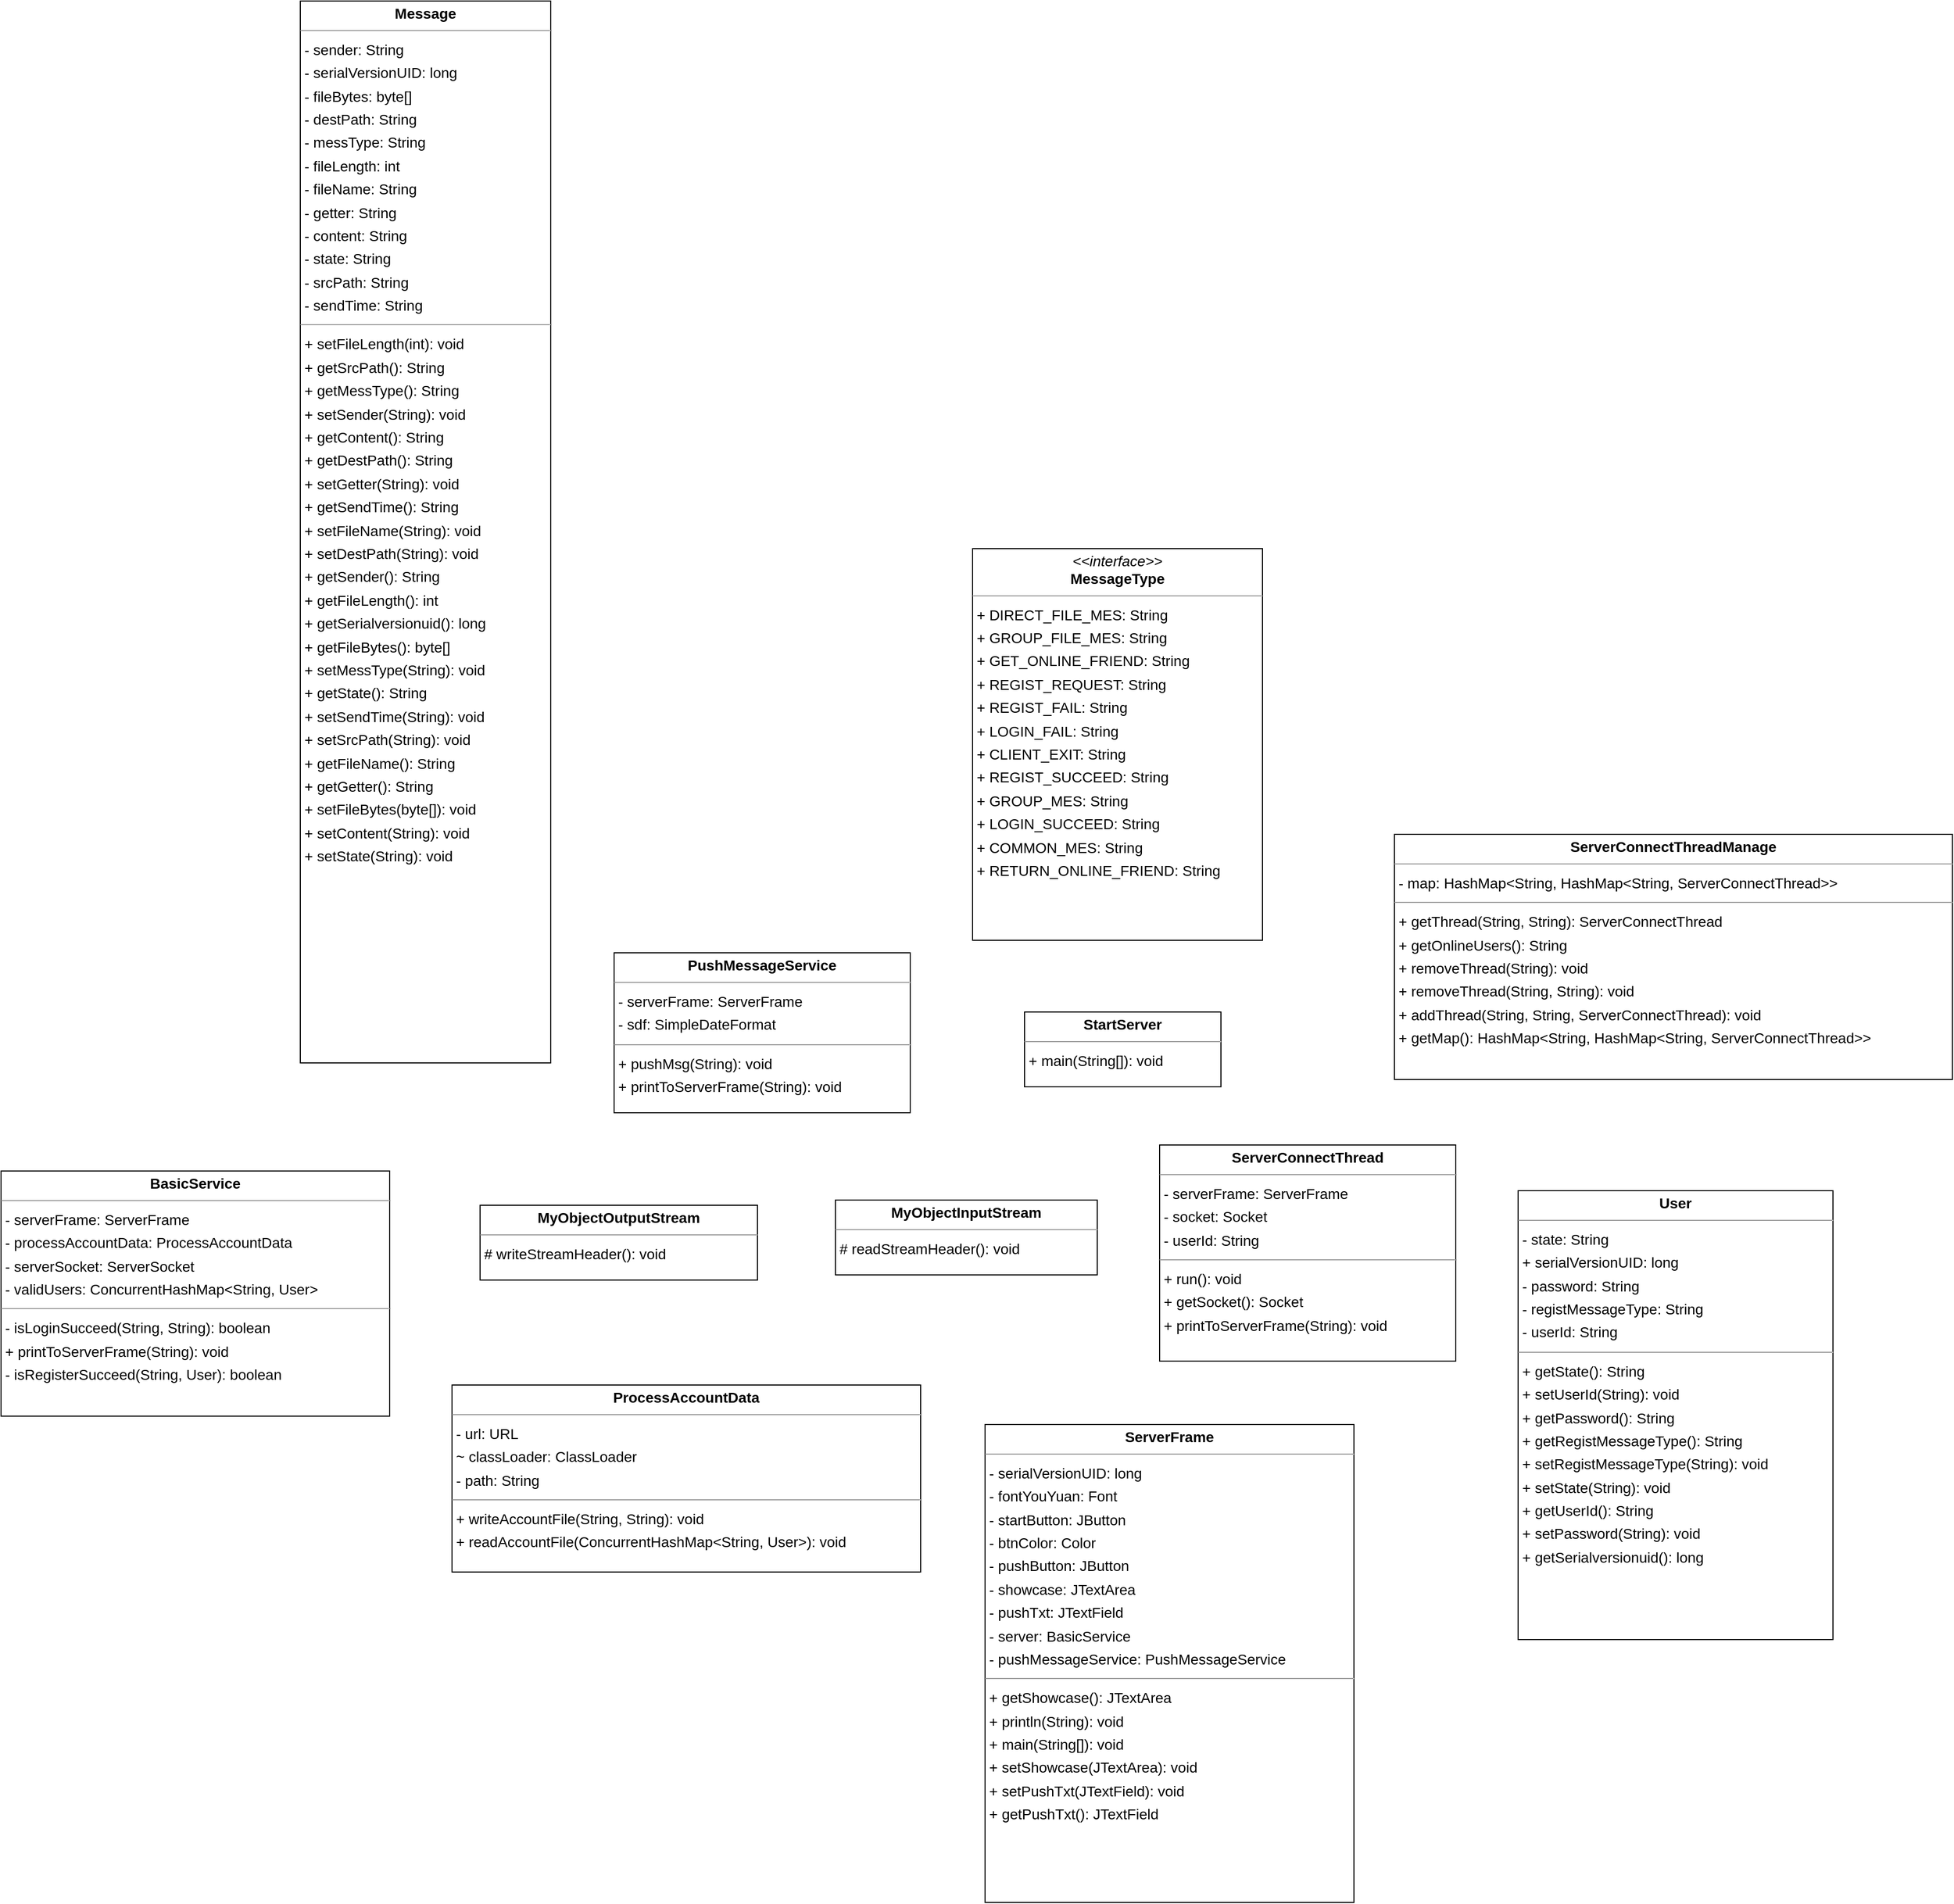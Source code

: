 <mxfile>
    <diagram id="1rbuqg1EYstvzoAQ9HEe" name="Page-1">
        <mxGraphModel dx="1388" dy="1366" grid="1" gridSize="10" guides="1" tooltips="1" connect="1" arrows="1" fold="1" page="0" pageScale="1" pageWidth="850" pageHeight="1100" background="none" math="0" shadow="0">
            <root>
                <mxCell id="0"/>
                <mxCell id="1" parent="0"/>
                <mxCell id="node10" value="&lt;p style=&quot;margin:0px;margin-top:4px;text-align:center;&quot;&gt;&lt;b&gt;BasicService&lt;/b&gt;&lt;/p&gt;&lt;hr size=&quot;1&quot;/&gt;&lt;p style=&quot;margin:0 0 0 4px;line-height:1.6;&quot;&gt;- serverFrame: ServerFrame&lt;br/&gt;- processAccountData: ProcessAccountData&lt;br/&gt;- serverSocket: ServerSocket&lt;br/&gt;- validUsers: ConcurrentHashMap&amp;lt;String, User&amp;gt;&lt;/p&gt;&lt;hr size=&quot;1&quot;/&gt;&lt;p style=&quot;margin:0 0 0 4px;line-height:1.6;&quot;&gt;- isLoginSucceed(String, String): boolean&lt;br/&gt;+ printToServerFrame(String): void&lt;br/&gt;- isRegisterSucceed(String, User): boolean&lt;/p&gt;" style="verticalAlign=top;align=left;overflow=fill;fontSize=14;fontFamily=Helvetica;html=1;rounded=0;shadow=0;comic=0;labelBackgroundColor=none;strokeWidth=1;" parent="1" vertex="1">
                    <mxGeometry x="-157" y="1108" width="374" height="236" as="geometry"/>
                </mxCell>
                <mxCell id="node8" value="&lt;p style=&quot;margin:0px;margin-top:4px;text-align:center;&quot;&gt;&lt;b&gt;Message&lt;/b&gt;&lt;/p&gt;&lt;hr size=&quot;1&quot;/&gt;&lt;p style=&quot;margin:0 0 0 4px;line-height:1.6;&quot;&gt;- sender: String&lt;br/&gt;- serialVersionUID: long&lt;br/&gt;- fileBytes: byte[]&lt;br/&gt;- destPath: String&lt;br/&gt;- messType: String&lt;br/&gt;- fileLength: int&lt;br/&gt;- fileName: String&lt;br/&gt;- getter: String&lt;br/&gt;- content: String&lt;br/&gt;- state: String&lt;br/&gt;- srcPath: String&lt;br/&gt;- sendTime: String&lt;/p&gt;&lt;hr size=&quot;1&quot;/&gt;&lt;p style=&quot;margin:0 0 0 4px;line-height:1.6;&quot;&gt;+ setFileLength(int): void&lt;br/&gt;+ getSrcPath(): String&lt;br/&gt;+ getMessType(): String&lt;br/&gt;+ setSender(String): void&lt;br/&gt;+ getContent(): String&lt;br/&gt;+ getDestPath(): String&lt;br/&gt;+ setGetter(String): void&lt;br/&gt;+ getSendTime(): String&lt;br/&gt;+ setFileName(String): void&lt;br/&gt;+ setDestPath(String): void&lt;br/&gt;+ getSender(): String&lt;br/&gt;+ getFileLength(): int&lt;br/&gt;+ getSerialversionuid(): long&lt;br/&gt;+ getFileBytes(): byte[]&lt;br/&gt;+ setMessType(String): void&lt;br/&gt;+ getState(): String&lt;br/&gt;+ setSendTime(String): void&lt;br/&gt;+ setSrcPath(String): void&lt;br/&gt;+ getFileName(): String&lt;br/&gt;+ getGetter(): String&lt;br/&gt;+ setFileBytes(byte[]): void&lt;br/&gt;+ setContent(String): void&lt;br/&gt;+ setState(String): void&lt;/p&gt;" style="verticalAlign=top;align=left;overflow=fill;fontSize=14;fontFamily=Helvetica;html=1;rounded=0;shadow=0;comic=0;labelBackgroundColor=none;strokeWidth=1;" parent="1" vertex="1">
                    <mxGeometry x="131" y="-18" width="241" height="1022" as="geometry"/>
                </mxCell>
                <mxCell id="node0" value="&lt;p style=&quot;margin:0px;margin-top:4px;text-align:center;&quot;&gt;&lt;i&gt;&amp;lt;&amp;lt;interface&amp;gt;&amp;gt;&lt;/i&gt;&lt;br/&gt;&lt;b&gt;MessageType&lt;/b&gt;&lt;/p&gt;&lt;hr size=&quot;1&quot;/&gt;&lt;p style=&quot;margin:0 0 0 4px;line-height:1.6;&quot;&gt;+ DIRECT_FILE_MES: String&lt;br/&gt;+ GROUP_FILE_MES: String&lt;br/&gt;+ GET_ONLINE_FRIEND: String&lt;br/&gt;+ REGIST_REQUEST: String&lt;br/&gt;+ REGIST_FAIL: String&lt;br/&gt;+ LOGIN_FAIL: String&lt;br/&gt;+ CLIENT_EXIT: String&lt;br/&gt;+ REGIST_SUCCEED: String&lt;br/&gt;+ GROUP_MES: String&lt;br/&gt;+ LOGIN_SUCCEED: String&lt;br/&gt;+ COMMON_MES: String&lt;br/&gt;+ RETURN_ONLINE_FRIEND: String&lt;/p&gt;" style="verticalAlign=top;align=left;overflow=fill;fontSize=14;fontFamily=Helvetica;html=1;rounded=0;shadow=0;comic=0;labelBackgroundColor=none;strokeWidth=1;" parent="1" vertex="1">
                    <mxGeometry x="778" y="509" width="279" height="377" as="geometry"/>
                </mxCell>
                <mxCell id="node4" value="&lt;p style=&quot;margin:0px;margin-top:4px;text-align:center;&quot;&gt;&lt;b&gt;MyObjectInputStream&lt;/b&gt;&lt;/p&gt;&lt;hr size=&quot;1&quot;/&gt;&lt;p style=&quot;margin:0 0 0 4px;line-height:1.6;&quot;&gt;# readStreamHeader(): void&lt;/p&gt;" style="verticalAlign=top;align=left;overflow=fill;fontSize=14;fontFamily=Helvetica;html=1;rounded=0;shadow=0;comic=0;labelBackgroundColor=none;strokeWidth=1;" parent="1" vertex="1">
                    <mxGeometry x="646" y="1136" width="252" height="72" as="geometry"/>
                </mxCell>
                <mxCell id="node7" value="&lt;p style=&quot;margin:0px;margin-top:4px;text-align:center;&quot;&gt;&lt;b&gt;MyObjectOutputStream&lt;/b&gt;&lt;/p&gt;&lt;hr size=&quot;1&quot;/&gt;&lt;p style=&quot;margin:0 0 0 4px;line-height:1.6;&quot;&gt;# writeStreamHeader(): void&lt;/p&gt;" style="verticalAlign=top;align=left;overflow=fill;fontSize=14;fontFamily=Helvetica;html=1;rounded=0;shadow=0;comic=0;labelBackgroundColor=none;strokeWidth=1;" parent="1" vertex="1">
                    <mxGeometry x="304" y="1141" width="267" height="72" as="geometry"/>
                </mxCell>
                <mxCell id="node6" value="&lt;p style=&quot;margin:0px;margin-top:4px;text-align:center;&quot;&gt;&lt;b&gt;ProcessAccountData&lt;/b&gt;&lt;/p&gt;&lt;hr size=&quot;1&quot;/&gt;&lt;p style=&quot;margin:0 0 0 4px;line-height:1.6;&quot;&gt;- url: URL&lt;br/&gt;~ classLoader: ClassLoader&lt;br/&gt;- path: String&lt;/p&gt;&lt;hr size=&quot;1&quot;/&gt;&lt;p style=&quot;margin:0 0 0 4px;line-height:1.6;&quot;&gt;+ writeAccountFile(String, String): void&lt;br/&gt;+ readAccountFile(ConcurrentHashMap&amp;lt;String, User&amp;gt;): void&lt;/p&gt;" style="verticalAlign=top;align=left;overflow=fill;fontSize=14;fontFamily=Helvetica;html=1;rounded=0;shadow=0;comic=0;labelBackgroundColor=none;strokeWidth=1;" parent="1" vertex="1">
                    <mxGeometry x="277" y="1314" width="451" height="180" as="geometry"/>
                </mxCell>
                <mxCell id="node2" value="&lt;p style=&quot;margin:0px;margin-top:4px;text-align:center;&quot;&gt;&lt;b&gt;PushMessageService&lt;/b&gt;&lt;/p&gt;&lt;hr size=&quot;1&quot;/&gt;&lt;p style=&quot;margin:0 0 0 4px;line-height:1.6;&quot;&gt;- serverFrame: ServerFrame&lt;br/&gt;- sdf: SimpleDateFormat&lt;/p&gt;&lt;hr size=&quot;1&quot;/&gt;&lt;p style=&quot;margin:0 0 0 4px;line-height:1.6;&quot;&gt;+ pushMsg(String): void&lt;br/&gt;+ printToServerFrame(String): void&lt;/p&gt;" style="verticalAlign=top;align=left;overflow=fill;fontSize=14;fontFamily=Helvetica;html=1;rounded=0;shadow=0;comic=0;labelBackgroundColor=none;strokeWidth=1;" parent="1" vertex="1">
                    <mxGeometry x="433" y="898" width="285" height="154" as="geometry"/>
                </mxCell>
                <mxCell id="node5" value="&lt;p style=&quot;margin:0px;margin-top:4px;text-align:center;&quot;&gt;&lt;b&gt;ServerConnectThread&lt;/b&gt;&lt;/p&gt;&lt;hr size=&quot;1&quot;/&gt;&lt;p style=&quot;margin:0 0 0 4px;line-height:1.6;&quot;&gt;- serverFrame: ServerFrame&lt;br/&gt;- socket: Socket&lt;br/&gt;- userId: String&lt;/p&gt;&lt;hr size=&quot;1&quot;/&gt;&lt;p style=&quot;margin:0 0 0 4px;line-height:1.6;&quot;&gt;+ run(): void&lt;br/&gt;+ getSocket(): Socket&lt;br/&gt;+ printToServerFrame(String): void&lt;/p&gt;" style="verticalAlign=top;align=left;overflow=fill;fontSize=14;fontFamily=Helvetica;html=1;rounded=0;shadow=0;comic=0;labelBackgroundColor=none;strokeWidth=1;" parent="1" vertex="1">
                    <mxGeometry x="958" y="1083" width="285" height="208" as="geometry"/>
                </mxCell>
                <mxCell id="node3" value="&lt;p style=&quot;margin:0px;margin-top:4px;text-align:center;&quot;&gt;&lt;b&gt;ServerConnectThreadManage&lt;/b&gt;&lt;/p&gt;&lt;hr size=&quot;1&quot;/&gt;&lt;p style=&quot;margin:0 0 0 4px;line-height:1.6;&quot;&gt;- map: HashMap&amp;lt;String, HashMap&amp;lt;String, ServerConnectThread&amp;gt;&amp;gt;&lt;/p&gt;&lt;hr size=&quot;1&quot;/&gt;&lt;p style=&quot;margin:0 0 0 4px;line-height:1.6;&quot;&gt;+ getThread(String, String): ServerConnectThread&lt;br/&gt;+ getOnlineUsers(): String&lt;br/&gt;+ removeThread(String): void&lt;br/&gt;+ removeThread(String, String): void&lt;br/&gt;+ addThread(String, String, ServerConnectThread): void&lt;br/&gt;+ getMap(): HashMap&amp;lt;String, HashMap&amp;lt;String, ServerConnectThread&amp;gt;&amp;gt;&lt;/p&gt;" style="verticalAlign=top;align=left;overflow=fill;fontSize=14;fontFamily=Helvetica;html=1;rounded=0;shadow=0;comic=0;labelBackgroundColor=none;strokeWidth=1;" parent="1" vertex="1">
                    <mxGeometry x="1184" y="784" width="537" height="236" as="geometry"/>
                </mxCell>
                <mxCell id="node11" value="&lt;p style=&quot;margin:0px;margin-top:4px;text-align:center;&quot;&gt;&lt;b&gt;ServerFrame&lt;/b&gt;&lt;/p&gt;&lt;hr size=&quot;1&quot;/&gt;&lt;p style=&quot;margin:0 0 0 4px;line-height:1.6;&quot;&gt;- serialVersionUID: long&lt;br/&gt;- fontYouYuan: Font&lt;br/&gt;- startButton: JButton&lt;br/&gt;- btnColor: Color&lt;br/&gt;- pushButton: JButton&lt;br/&gt;- showcase: JTextArea&lt;br/&gt;- pushTxt: JTextField&lt;br/&gt;- server: BasicService&lt;br/&gt;- pushMessageService: PushMessageService&lt;/p&gt;&lt;hr size=&quot;1&quot;/&gt;&lt;p style=&quot;margin:0 0 0 4px;line-height:1.6;&quot;&gt;+ getShowcase(): JTextArea&lt;br/&gt;+ println(String): void&lt;br/&gt;+ main(String[]): void&lt;br/&gt;+ setShowcase(JTextArea): void&lt;br/&gt;+ setPushTxt(JTextField): void&lt;br/&gt;+ getPushTxt(): JTextField&lt;/p&gt;" style="verticalAlign=top;align=left;overflow=fill;fontSize=14;fontFamily=Helvetica;html=1;rounded=0;shadow=0;comic=0;labelBackgroundColor=none;strokeWidth=1;" parent="1" vertex="1">
                    <mxGeometry x="790" y="1352" width="355" height="460" as="geometry"/>
                </mxCell>
                <mxCell id="node1" value="&lt;p style=&quot;margin:0px;margin-top:4px;text-align:center;&quot;&gt;&lt;b&gt;StartServer&lt;/b&gt;&lt;/p&gt;&lt;hr size=&quot;1&quot;/&gt;&lt;p style=&quot;margin:0 0 0 4px;line-height:1.6;&quot;&gt;+ main(String[]): void&lt;/p&gt;" style="verticalAlign=top;align=left;overflow=fill;fontSize=14;fontFamily=Helvetica;html=1;rounded=0;shadow=0;comic=0;labelBackgroundColor=none;strokeWidth=1;" parent="1" vertex="1">
                    <mxGeometry x="828" y="955" width="189" height="72" as="geometry"/>
                </mxCell>
                <mxCell id="node9" value="&lt;p style=&quot;margin:0px;margin-top:4px;text-align:center;&quot;&gt;&lt;b&gt;User&lt;/b&gt;&lt;/p&gt;&lt;hr size=&quot;1&quot;/&gt;&lt;p style=&quot;margin:0 0 0 4px;line-height:1.6;&quot;&gt;- state: String&lt;br/&gt;+ serialVersionUID: long&lt;br/&gt;- password: String&lt;br/&gt;- registMessageType: String&lt;br/&gt;- userId: String&lt;/p&gt;&lt;hr size=&quot;1&quot;/&gt;&lt;p style=&quot;margin:0 0 0 4px;line-height:1.6;&quot;&gt;+ getState(): String&lt;br/&gt;+ setUserId(String): void&lt;br/&gt;+ getPassword(): String&lt;br/&gt;+ getRegistMessageType(): String&lt;br/&gt;+ setRegistMessageType(String): void&lt;br/&gt;+ setState(String): void&lt;br/&gt;+ getUserId(): String&lt;br/&gt;+ setPassword(String): void&lt;br/&gt;+ getSerialversionuid(): long&lt;/p&gt;" style="verticalAlign=top;align=left;overflow=fill;fontSize=14;fontFamily=Helvetica;html=1;rounded=0;shadow=0;comic=0;labelBackgroundColor=none;strokeWidth=1;" parent="1" vertex="1">
                    <mxGeometry x="1303" y="1127" width="303" height="432" as="geometry"/>
                </mxCell>
            </root>
        </mxGraphModel>
    </diagram>
</mxfile>